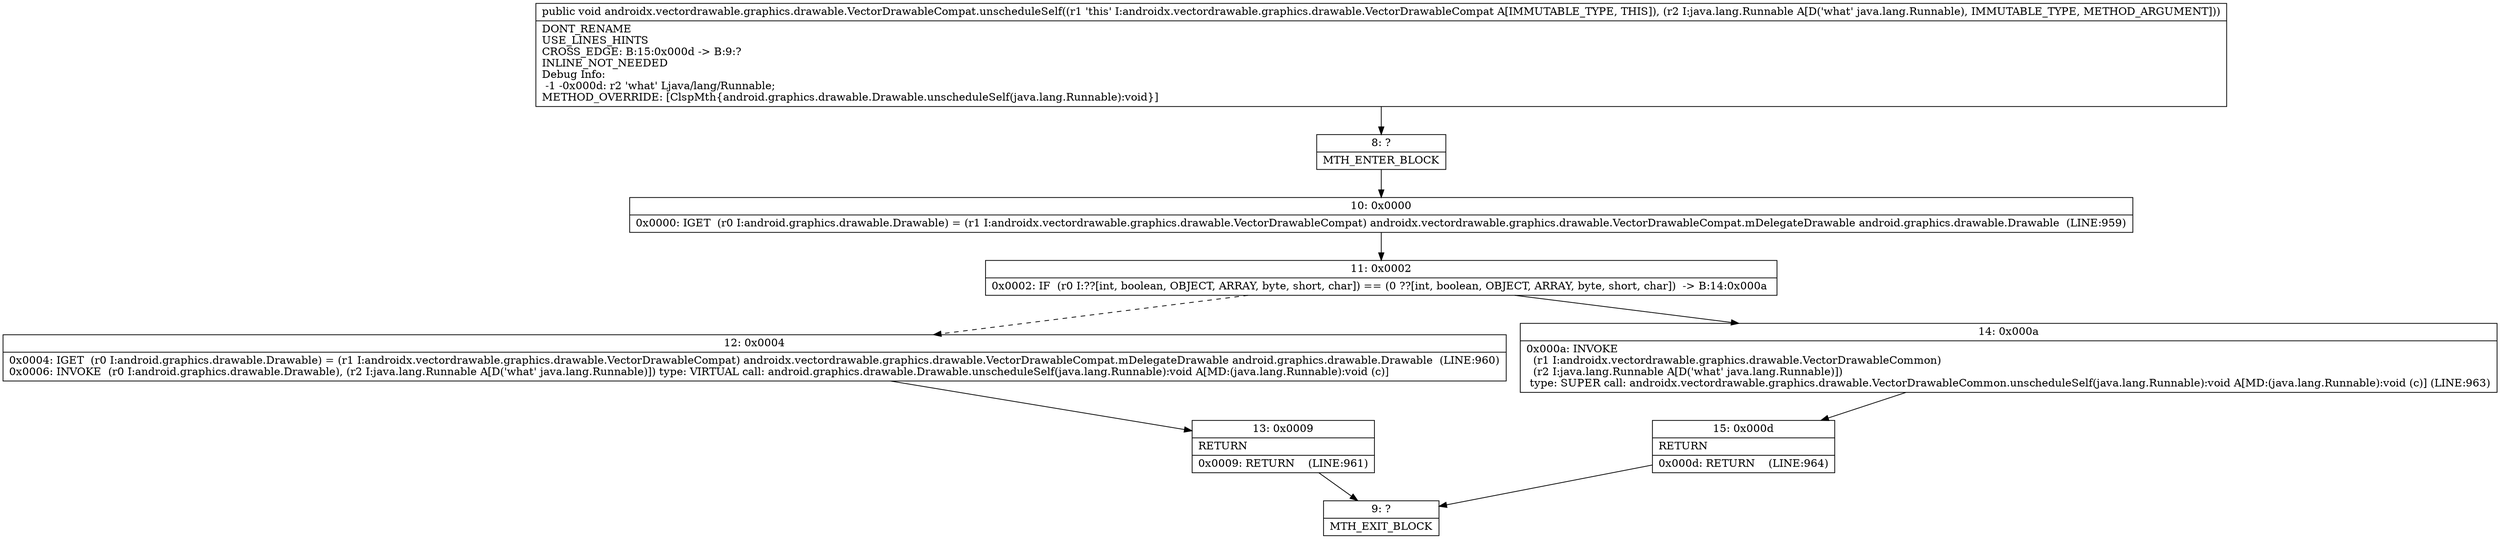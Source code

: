 digraph "CFG forandroidx.vectordrawable.graphics.drawable.VectorDrawableCompat.unscheduleSelf(Ljava\/lang\/Runnable;)V" {
Node_8 [shape=record,label="{8\:\ ?|MTH_ENTER_BLOCK\l}"];
Node_10 [shape=record,label="{10\:\ 0x0000|0x0000: IGET  (r0 I:android.graphics.drawable.Drawable) = (r1 I:androidx.vectordrawable.graphics.drawable.VectorDrawableCompat) androidx.vectordrawable.graphics.drawable.VectorDrawableCompat.mDelegateDrawable android.graphics.drawable.Drawable  (LINE:959)\l}"];
Node_11 [shape=record,label="{11\:\ 0x0002|0x0002: IF  (r0 I:??[int, boolean, OBJECT, ARRAY, byte, short, char]) == (0 ??[int, boolean, OBJECT, ARRAY, byte, short, char])  \-\> B:14:0x000a \l}"];
Node_12 [shape=record,label="{12\:\ 0x0004|0x0004: IGET  (r0 I:android.graphics.drawable.Drawable) = (r1 I:androidx.vectordrawable.graphics.drawable.VectorDrawableCompat) androidx.vectordrawable.graphics.drawable.VectorDrawableCompat.mDelegateDrawable android.graphics.drawable.Drawable  (LINE:960)\l0x0006: INVOKE  (r0 I:android.graphics.drawable.Drawable), (r2 I:java.lang.Runnable A[D('what' java.lang.Runnable)]) type: VIRTUAL call: android.graphics.drawable.Drawable.unscheduleSelf(java.lang.Runnable):void A[MD:(java.lang.Runnable):void (c)]\l}"];
Node_13 [shape=record,label="{13\:\ 0x0009|RETURN\l|0x0009: RETURN    (LINE:961)\l}"];
Node_9 [shape=record,label="{9\:\ ?|MTH_EXIT_BLOCK\l}"];
Node_14 [shape=record,label="{14\:\ 0x000a|0x000a: INVOKE  \l  (r1 I:androidx.vectordrawable.graphics.drawable.VectorDrawableCommon)\l  (r2 I:java.lang.Runnable A[D('what' java.lang.Runnable)])\l type: SUPER call: androidx.vectordrawable.graphics.drawable.VectorDrawableCommon.unscheduleSelf(java.lang.Runnable):void A[MD:(java.lang.Runnable):void (c)] (LINE:963)\l}"];
Node_15 [shape=record,label="{15\:\ 0x000d|RETURN\l|0x000d: RETURN    (LINE:964)\l}"];
MethodNode[shape=record,label="{public void androidx.vectordrawable.graphics.drawable.VectorDrawableCompat.unscheduleSelf((r1 'this' I:androidx.vectordrawable.graphics.drawable.VectorDrawableCompat A[IMMUTABLE_TYPE, THIS]), (r2 I:java.lang.Runnable A[D('what' java.lang.Runnable), IMMUTABLE_TYPE, METHOD_ARGUMENT]))  | DONT_RENAME\lUSE_LINES_HINTS\lCROSS_EDGE: B:15:0x000d \-\> B:9:?\lINLINE_NOT_NEEDED\lDebug Info:\l  \-1 \-0x000d: r2 'what' Ljava\/lang\/Runnable;\lMETHOD_OVERRIDE: [ClspMth\{android.graphics.drawable.Drawable.unscheduleSelf(java.lang.Runnable):void\}]\l}"];
MethodNode -> Node_8;Node_8 -> Node_10;
Node_10 -> Node_11;
Node_11 -> Node_12[style=dashed];
Node_11 -> Node_14;
Node_12 -> Node_13;
Node_13 -> Node_9;
Node_14 -> Node_15;
Node_15 -> Node_9;
}

